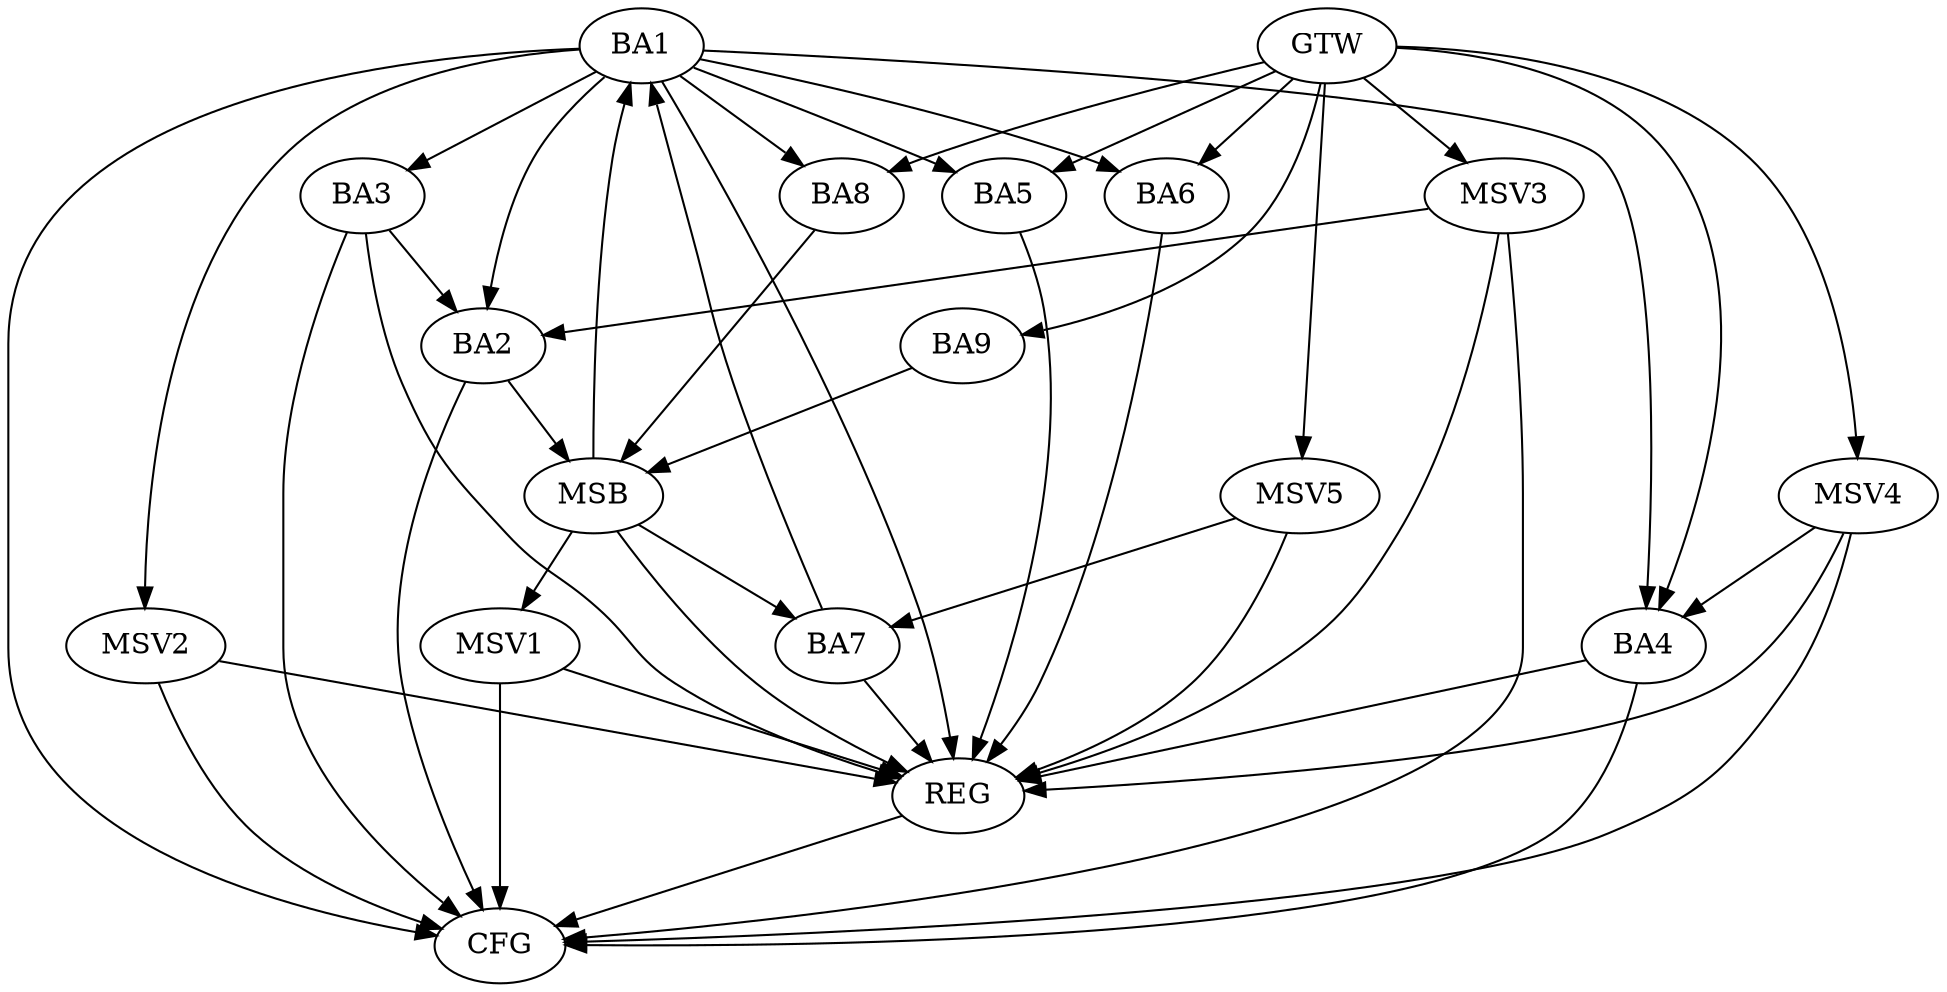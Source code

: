 strict digraph G {
  BA1 [ label="BA1" ];
  BA2 [ label="BA2" ];
  BA3 [ label="BA3" ];
  BA4 [ label="BA4" ];
  BA5 [ label="BA5" ];
  BA6 [ label="BA6" ];
  BA7 [ label="BA7" ];
  BA8 [ label="BA8" ];
  BA9 [ label="BA9" ];
  GTW [ label="GTW" ];
  REG [ label="REG" ];
  MSB [ label="MSB" ];
  CFG [ label="CFG" ];
  MSV1 [ label="MSV1" ];
  MSV2 [ label="MSV2" ];
  MSV3 [ label="MSV3" ];
  MSV4 [ label="MSV4" ];
  MSV5 [ label="MSV5" ];
  BA1 -> BA2;
  BA3 -> BA2;
  BA7 -> BA1;
  GTW -> BA4;
  GTW -> BA5;
  GTW -> BA6;
  GTW -> BA8;
  GTW -> BA9;
  BA1 -> REG;
  BA3 -> REG;
  BA4 -> REG;
  BA5 -> REG;
  BA6 -> REG;
  BA7 -> REG;
  BA2 -> MSB;
  MSB -> BA1;
  MSB -> REG;
  BA8 -> MSB;
  MSB -> BA7;
  BA9 -> MSB;
  BA2 -> CFG;
  BA3 -> CFG;
  BA4 -> CFG;
  REG -> CFG;
  BA1 -> CFG;
  BA1 -> BA3;
  BA1 -> BA4;
  BA1 -> BA5;
  BA1 -> BA8;
  BA1 -> BA6;
  MSB -> MSV1;
  MSV1 -> REG;
  MSV1 -> CFG;
  BA1 -> MSV2;
  MSV2 -> REG;
  MSV2 -> CFG;
  MSV3 -> BA2;
  GTW -> MSV3;
  MSV3 -> REG;
  MSV3 -> CFG;
  MSV4 -> BA4;
  GTW -> MSV4;
  MSV4 -> REG;
  MSV4 -> CFG;
  MSV5 -> BA7;
  GTW -> MSV5;
  MSV5 -> REG;
}
